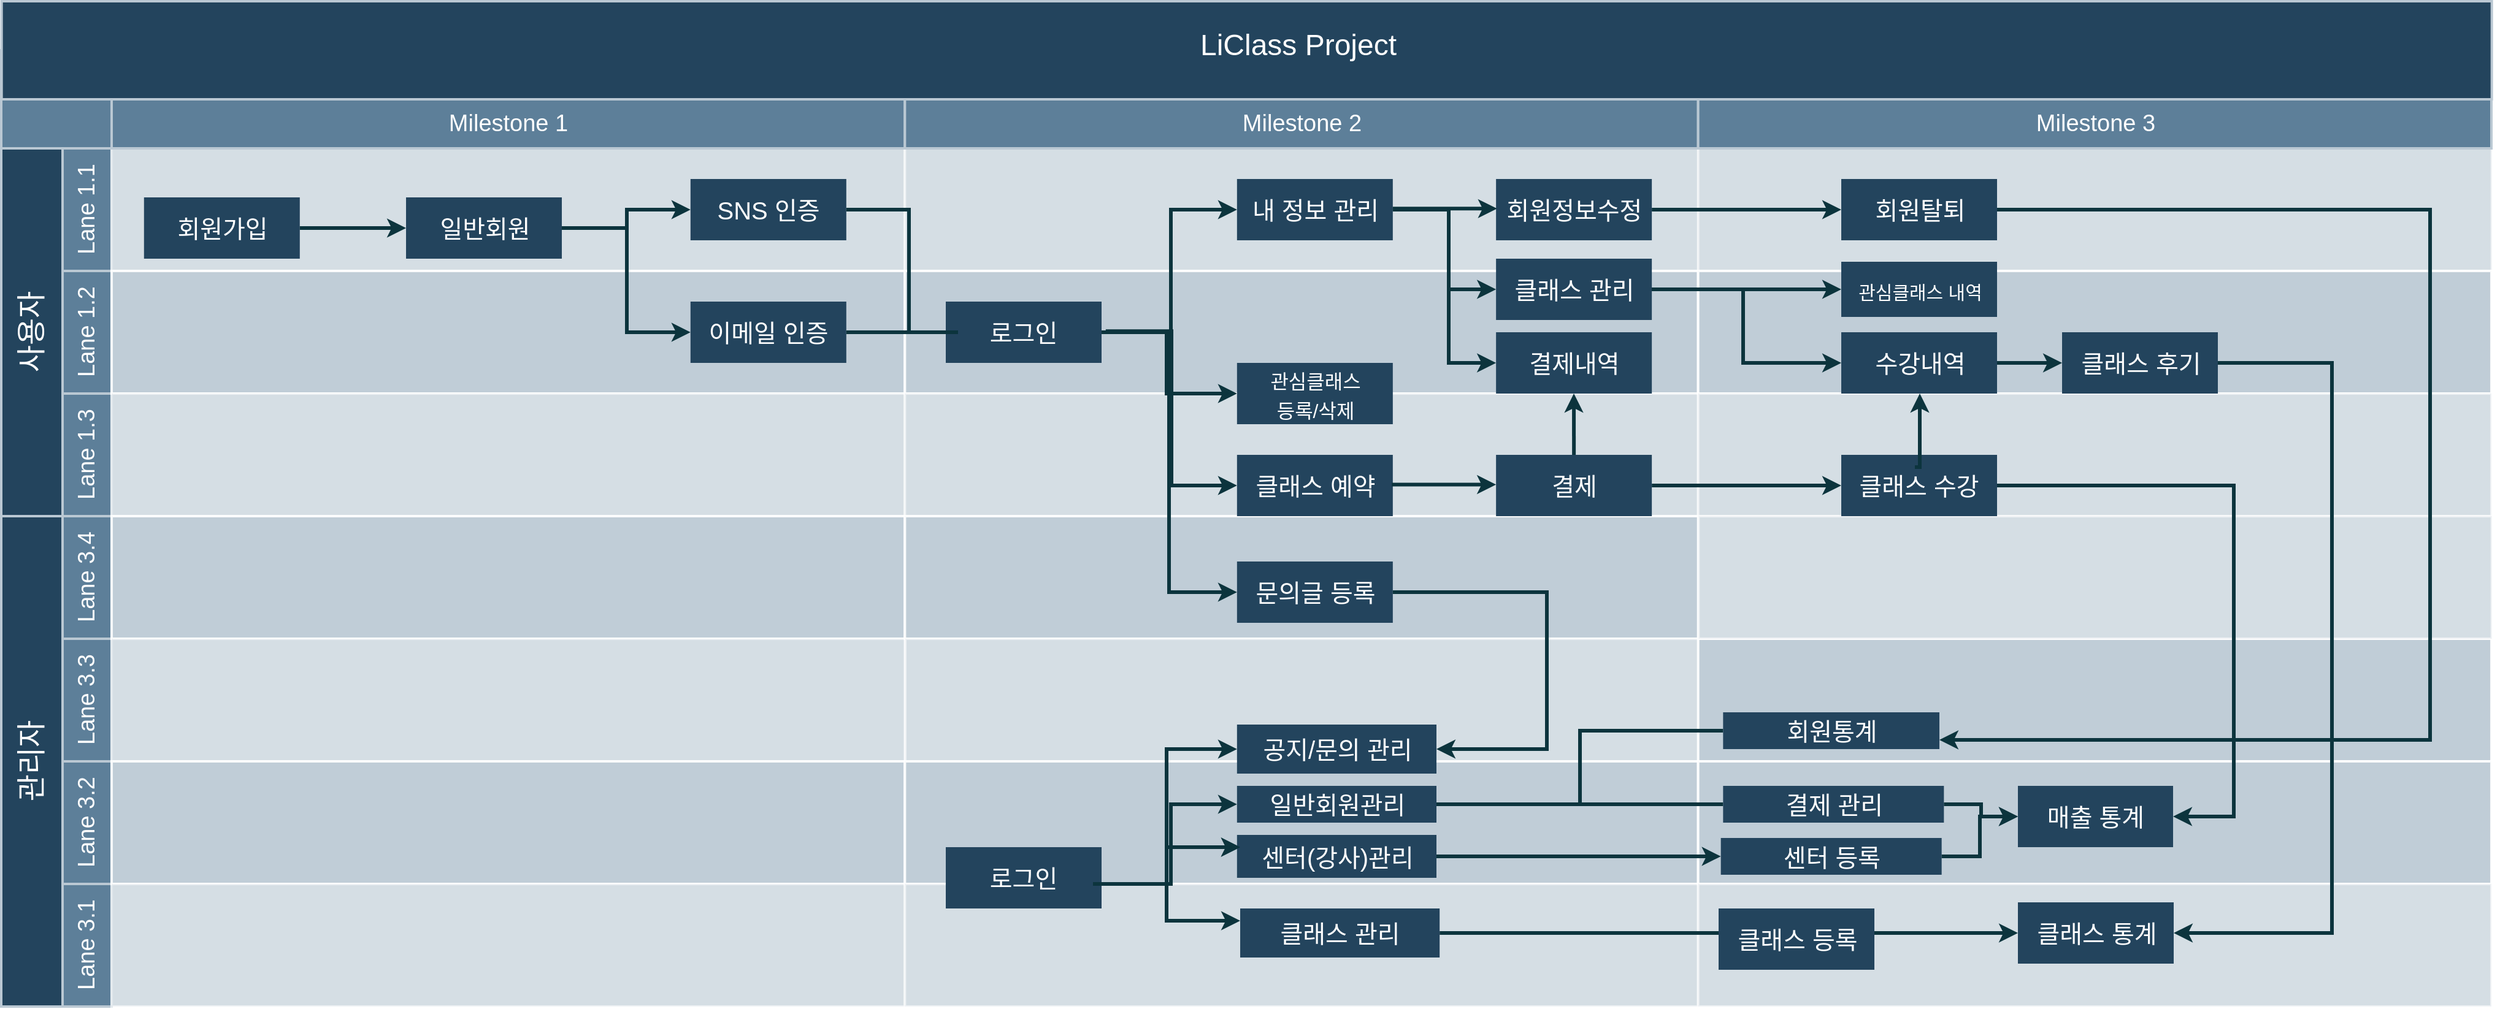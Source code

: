 <mxfile version="21.1.4" type="device">
  <diagram id="6a731a19-8d31-9384-78a2-239565b7b9f0" name="Page-1">
    <mxGraphModel dx="1744" dy="1037" grid="1" gridSize="10" guides="1" tooltips="1" connect="1" arrows="1" fold="1" page="1" pageScale="1" pageWidth="1169" pageHeight="827" background="none" math="0" shadow="0">
      <root>
        <mxCell id="0" />
        <mxCell id="1" parent="0" />
        <mxCell id="57" value="사용자" style="strokeColor=#BAC8D3;fillColor=#23445D;fontSize=24;strokeWidth=2;horizontal=0;fontFamily=Helvetica;html=1;fontColor=#FFFFFF;fontStyle=0;rounded=0;" parent="1" vertex="1">
          <mxGeometry x="100" y="440" width="50" height="300" as="geometry" />
        </mxCell>
        <mxCell id="58" value="Lane 1.1" style="strokeColor=#BAC8D3;fillColor=#5d7f99;fontSize=19;strokeWidth=2;horizontal=0;fontFamily=Helvetica;html=1;labelBackgroundColor=none;fontColor=#FFFFFF;rounded=0;" parent="1" vertex="1">
          <mxGeometry x="150" y="440" width="40" height="100" as="geometry" />
        </mxCell>
        <mxCell id="59" value="" style="strokeColor=#BAC8D3;fillColor=#5d7f99;fontSize=19;strokeWidth=2;fontFamily=Helvetica;html=1;labelBackgroundColor=none;fontColor=#FFFFFF;rounded=0;" parent="1" vertex="1">
          <mxGeometry x="100" y="360" width="90" height="80" as="geometry" />
        </mxCell>
        <mxCell id="60" value="Lane 1.2" style="strokeColor=#BAC8D3;fillColor=#5d7f99;fontSize=19;strokeWidth=2;horizontal=0;fontFamily=Helvetica;html=1;labelBackgroundColor=none;fontColor=#FFFFFF;rounded=0;" parent="1" vertex="1">
          <mxGeometry x="150" y="540" width="40" height="100" as="geometry" />
        </mxCell>
        <mxCell id="61" value="Lane 1.3" style="strokeColor=#BAC8D3;fillColor=#5d7f99;fontSize=19;strokeWidth=2;horizontal=0;fontFamily=Helvetica;html=1;labelBackgroundColor=none;fontColor=#FFFFFF;rounded=0;" parent="1" vertex="1">
          <mxGeometry x="150" y="640" width="40" height="100" as="geometry" />
        </mxCell>
        <mxCell id="62" value="Lane 3.3" style="strokeColor=#BAC8D3;fillColor=#5d7f99;fontSize=19;strokeWidth=2;horizontal=0;fontFamily=Helvetica;html=1;labelBackgroundColor=none;fontColor=#FFFFFF;rounded=0;" parent="1" vertex="1">
          <mxGeometry x="150" y="840" width="40" height="100" as="geometry" />
        </mxCell>
        <mxCell id="63" value="Lane 3.4" style="strokeColor=#BAC8D3;fillColor=#5d7f99;fontSize=19;strokeWidth=2;horizontal=0;fontFamily=Helvetica;html=1;labelBackgroundColor=none;fontColor=#FFFFFF;rounded=0;" parent="1" vertex="1">
          <mxGeometry x="150" y="740" width="40" height="100" as="geometry" />
        </mxCell>
        <mxCell id="65" value="Lane 3.1" style="strokeColor=#BAC8D3;fillColor=#5d7f99;fontSize=19;strokeWidth=2;horizontal=0;fontFamily=Helvetica;html=1;labelBackgroundColor=none;fontColor=#FFFFFF;rounded=0;" parent="1" vertex="1">
          <mxGeometry x="150" y="1040" width="40" height="100" as="geometry" />
        </mxCell>
        <mxCell id="66" value="Lane 3.2" style="strokeColor=#BAC8D3;fillColor=#5d7f99;fontSize=19;strokeWidth=2;horizontal=0;fontFamily=Helvetica;html=1;labelBackgroundColor=none;fontColor=#FFFFFF;rounded=0;" parent="1" vertex="1">
          <mxGeometry x="150" y="940" width="40" height="100" as="geometry" />
        </mxCell>
        <mxCell id="67" value="관리자" style="strokeColor=#BAC8D3;fillColor=#23445D;fontSize=24;strokeWidth=2;horizontal=0;fontFamily=Helvetica;html=1;fontColor=#FFFFFF;fontStyle=0;rounded=0;" parent="1" vertex="1">
          <mxGeometry x="100" y="740" width="50" height="400" as="geometry" />
        </mxCell>
        <mxCell id="68" value="" style="strokeColor=#FFFFFF;fillColor=#BAC8D3;fontSize=18;strokeWidth=2;fontFamily=Helvetica;html=1;opacity=60;rounded=0;" parent="1" vertex="1">
          <mxGeometry x="190" y="440" width="646.667" height="100" as="geometry" />
        </mxCell>
        <mxCell id="69" value="" style="strokeColor=#FFFFFF;fillColor=#BAC8D3;fontSize=18;strokeWidth=2;fontFamily=Helvetica;html=1;opacity=90;rounded=0;" parent="1" vertex="1">
          <mxGeometry x="190" y="540" width="646.667" height="100" as="geometry" />
        </mxCell>
        <mxCell id="70" value="" style="strokeColor=#FFFFFF;fillColor=#BAC8D3;fontSize=18;strokeWidth=2;fontFamily=Helvetica;html=1;opacity=60;rounded=0;" parent="1" vertex="1">
          <mxGeometry x="190" y="640" width="646.667" height="100" as="geometry" />
        </mxCell>
        <mxCell id="71" value="" style="strokeColor=#FFFFFF;fillColor=#BAC8D3;fontSize=18;strokeWidth=2;fontFamily=Helvetica;html=1;opacity=90;rounded=0;" parent="1" vertex="1">
          <mxGeometry x="190" y="740" width="646.667" height="100" as="geometry" />
        </mxCell>
        <mxCell id="72" value="" style="strokeColor=#FFFFFF;fillColor=#BAC8D3;fontSize=18;strokeWidth=2;fontFamily=Helvetica;html=1;opacity=60;rounded=0;" parent="1" vertex="1">
          <mxGeometry x="190" y="840" width="646.667" height="100" as="geometry" />
        </mxCell>
        <mxCell id="73" value="" style="strokeColor=#FFFFFF;fillColor=#BAC8D3;fontSize=18;strokeWidth=2;fontFamily=Helvetica;html=1;opacity=90;rounded=0;" parent="1" vertex="1">
          <mxGeometry x="190" y="940" width="646.667" height="100" as="geometry" />
        </mxCell>
        <mxCell id="74" value="" style="strokeColor=#FFFFFF;fillColor=#BAC8D3;fontSize=18;strokeWidth=2;fontFamily=Helvetica;html=1;opacity=60;rounded=0;" parent="1" vertex="1">
          <mxGeometry x="190" y="1040" width="646.667" height="100" as="geometry" />
        </mxCell>
        <mxCell id="75" value="" style="strokeColor=#FFFFFF;fillColor=#BAC8D3;fontSize=18;strokeWidth=2;fontFamily=Helvetica;html=1;opacity=60;rounded=0;" parent="1" vertex="1">
          <mxGeometry x="836.667" y="440" width="647" height="100" as="geometry" />
        </mxCell>
        <mxCell id="76" value="" style="strokeColor=#FFFFFF;fillColor=#BAC8D3;fontSize=20;strokeWidth=2;fontFamily=Helvetica;html=1;opacity=90;rounded=0;" parent="1" vertex="1">
          <mxGeometry x="836.667" y="540" width="646.667" height="100" as="geometry" />
        </mxCell>
        <mxCell id="77" value="" style="strokeColor=#FFFFFF;fillColor=#BAC8D3;fontSize=20;strokeWidth=2;fontFamily=Helvetica;html=1;opacity=60;rounded=0;" parent="1" vertex="1">
          <mxGeometry x="836.667" y="640" width="646.667" height="100" as="geometry" />
        </mxCell>
        <mxCell id="78" value="" style="strokeColor=#FFFFFF;fillColor=#BAC8D3;fontSize=20;strokeWidth=2;fontFamily=Helvetica;html=1;opacity=90;rounded=0;" parent="1" vertex="1">
          <mxGeometry x="836.667" y="740" width="646.667" height="100" as="geometry" />
        </mxCell>
        <mxCell id="79" value="" style="strokeColor=#FFFFFF;fillColor=#BAC8D3;fontSize=20;strokeWidth=2;fontFamily=Helvetica;html=1;opacity=60;rounded=0;" parent="1" vertex="1">
          <mxGeometry x="836.997" y="840" width="646.667" height="100" as="geometry" />
        </mxCell>
        <mxCell id="80" value="" style="strokeColor=#FFFFFF;fillColor=#BAC8D3;fontSize=20;strokeWidth=2;fontFamily=Helvetica;html=1;opacity=90;rounded=0;" parent="1" vertex="1">
          <mxGeometry x="836.667" y="940" width="646.667" height="100" as="geometry" />
        </mxCell>
        <mxCell id="81" value="" style="strokeColor=#FFFFFF;fillColor=#BAC8D3;fontSize=20;strokeWidth=2;fontFamily=Helvetica;html=1;opacity=60;fontStyle=4;rounded=0;" parent="1" vertex="1">
          <mxGeometry x="836.667" y="1040" width="646.667" height="100" as="geometry" />
        </mxCell>
        <mxCell id="82" value="" style="strokeColor=#FFFFFF;fillColor=#BAC8D3;fontSize=18;strokeWidth=2;fontFamily=Helvetica;html=1;opacity=60;rounded=0;" parent="1" vertex="1">
          <mxGeometry x="1483.333" y="440" width="647" height="100" as="geometry" />
        </mxCell>
        <mxCell id="83" value="" style="strokeColor=#FFFFFF;fillColor=#BAC8D3;fontSize=18;strokeWidth=2;fontFamily=Helvetica;html=1;opacity=90;rounded=0;" parent="1" vertex="1">
          <mxGeometry x="1483.333" y="540" width="646.667" height="100" as="geometry" />
        </mxCell>
        <mxCell id="84" value="" style="strokeColor=#FFFFFF;fillColor=#BAC8D3;fontSize=18;strokeWidth=2;fontFamily=Helvetica;html=1;opacity=60;rounded=0;" parent="1" vertex="1">
          <mxGeometry x="1483.333" y="640" width="646.667" height="100" as="geometry" />
        </mxCell>
        <mxCell id="85" value="" style="strokeColor=#FFFFFF;fillColor=#BAC8D3;fontSize=18;strokeWidth=2;fontFamily=Helvetica;html=1;opacity=90;rounded=0;" parent="1" vertex="1">
          <mxGeometry x="1483.333" y="840" width="646.667" height="100" as="geometry" />
        </mxCell>
        <mxCell id="86" value="" style="strokeColor=#FFFFFF;fillColor=#BAC8D3;fontSize=18;strokeWidth=2;fontFamily=Helvetica;html=1;opacity=60;rounded=0;" parent="1" vertex="1">
          <mxGeometry x="1483.663" y="740" width="646.667" height="100" as="geometry" />
        </mxCell>
        <mxCell id="87" value="" style="strokeColor=#FFFFFF;fillColor=#BAC8D3;fontSize=18;strokeWidth=2;fontFamily=Helvetica;html=1;opacity=90;rounded=0;" parent="1" vertex="1">
          <mxGeometry x="1483.333" y="940" width="646.667" height="100" as="geometry" />
        </mxCell>
        <mxCell id="88" value="" style="strokeColor=#FFFFFF;fillColor=#BAC8D3;fontSize=18;strokeWidth=2;fontFamily=Helvetica;html=1;opacity=60;fontStyle=4;rounded=0;" parent="1" vertex="1">
          <mxGeometry x="1483.333" y="1040" width="646.667" height="100" as="geometry" />
        </mxCell>
        <mxCell id="97" value="&lt;font color=&quot;#ffffff&quot;&gt;클래스 예약&lt;/font&gt;" style="rounded=0;fillColor=#23445D;strokeColor=none;strokeWidth=2;fontFamily=Helvetica;html=1;gradientColor=none;fontSize=20;" parent="1" vertex="1">
          <mxGeometry x="1107.415" y="690" width="127" height="50" as="geometry" />
        </mxCell>
        <mxCell id="98" value="회원정보수정" style="rounded=0;fillColor=#23445D;strokeColor=none;strokeWidth=2;fontFamily=Helvetica;html=1;gradientColor=none;fontSize=20;fontColor=#FFFFFF;" parent="1" vertex="1">
          <mxGeometry x="1318.571" y="465" width="127" height="50" as="geometry" />
        </mxCell>
        <mxCell id="106" value="센터 등록" style="rounded=0;fillColor=#23445D;strokeColor=none;strokeWidth=2;gradientColor=none;fontFamily=Helvetica;html=1;fontSize=20;fontColor=#FFFFFF;" parent="1" vertex="1">
          <mxGeometry x="1501.83" y="1002.5" width="180" height="30" as="geometry" />
        </mxCell>
        <mxCell id="108" value="&lt;font color=&quot;#ffffff&quot;&gt;클래스 수강&lt;/font&gt;" style="rounded=0;fillColor=#23445D;strokeColor=none;strokeWidth=2;gradientColor=none;fontFamily=Helvetica;html=1;fontSize=20;" parent="1" vertex="1">
          <mxGeometry x="1599.998" y="690" width="127" height="50" as="geometry" />
        </mxCell>
        <mxCell id="110" value="클래스 통계" style="rounded=0;fillColor=#23445D;strokeColor=none;strokeWidth=2;gradientColor=none;fontFamily=Helvetica;html=1;fontColor=#FFFFFF;fontSize=20;" parent="1" vertex="1">
          <mxGeometry x="1744.002" y="1055" width="127" height="50" as="geometry" />
        </mxCell>
        <mxCell id="111" value="&lt;font color=&quot;#ffffff&quot;&gt;회원탈퇴&lt;/font&gt;" style="rounded=0;fillColor=#23445D;strokeColor=none;strokeWidth=2;gradientColor=none;fontFamily=Helvetica;html=1;fontSize=20;" parent="1" vertex="1">
          <mxGeometry x="1600.002" y="465" width="127" height="50" as="geometry" />
        </mxCell>
        <mxCell id="115" value="" style="edgeStyle=elbowEdgeStyle;elbow=horizontal;strokeWidth=3;strokeColor=#0C343D;fontFamily=Helvetica;html=1;rounded=0;fontSize=20;exitX=1;exitY=0.5;exitDx=0;exitDy=0;entryX=0;entryY=0.5;entryDx=0;entryDy=0;" parent="1" source="VHRcU0e1Trz6SRrGmubA-175" target="VHRcU0e1Trz6SRrGmubA-205" edge="1">
          <mxGeometry x="-47.551" y="340" width="131.973" height="100" as="geometry">
            <mxPoint x="551.354" y="690" as="sourcePoint" />
            <mxPoint x="661.905" y="790" as="targetPoint" />
            <Array as="points">
              <mxPoint x="610" y="600" />
              <mxPoint x="580" y="590" />
            </Array>
          </mxGeometry>
        </mxCell>
        <mxCell id="120" value="" style="edgeStyle=elbowEdgeStyle;elbow=horizontal;strokeWidth=3;strokeColor=#0C343D;fontFamily=Helvetica;html=1;rounded=0;fontSize=20;" parent="1" source="71" target="70" edge="1">
          <mxGeometry x="-47.551" y="340" width="131.973" height="100" as="geometry">
            <mxPoint x="788.905" y="790" as="sourcePoint" />
            <mxPoint x="84.422" y="340" as="targetPoint" />
          </mxGeometry>
        </mxCell>
        <mxCell id="124" value="" style="edgeStyle=elbowEdgeStyle;elbow=horizontal;strokeWidth=3;strokeColor=#0C343D;fontFamily=Helvetica;html=1;rounded=0;fontSize=20;entryX=0.016;entryY=0.286;entryDx=0;entryDy=0;entryPerimeter=0;" parent="1" target="VHRcU0e1Trz6SRrGmubA-208" edge="1">
          <mxGeometry x="-47.551" y="340" width="131.973" height="100" as="geometry">
            <mxPoint x="1000" y="1040" as="sourcePoint" />
            <mxPoint x="1100" y="1040" as="targetPoint" />
            <Array as="points">
              <mxPoint x="1050" y="1050" />
            </Array>
          </mxGeometry>
        </mxCell>
        <mxCell id="125" value="" style="edgeStyle=elbowEdgeStyle;elbow=horizontal;strokeWidth=3;strokeColor=#0C343D;fontFamily=Helvetica;html=1;rounded=0;fontSize=20;exitX=0.25;exitY=1;exitDx=0;exitDy=0;entryX=0;entryY=0.25;entryDx=0;entryDy=0;" parent="1" source="80" target="VHRcU0e1Trz6SRrGmubA-186" edge="1">
          <mxGeometry x="-47.551" y="340" width="131.973" height="100" as="geometry">
            <mxPoint x="1013.259" y="990" as="sourcePoint" />
            <mxPoint x="1107.415" y="1090" as="targetPoint" />
            <Array as="points">
              <mxPoint x="1050" y="1070" />
            </Array>
          </mxGeometry>
        </mxCell>
        <mxCell id="126" value="" style="edgeStyle=elbowEdgeStyle;elbow=horizontal;strokeWidth=3;strokeColor=#0C343D;fontFamily=Helvetica;html=1;rounded=0;fontSize=20;exitX=1;exitY=0.5;exitDx=0;exitDy=0;" parent="1" source="VHRcU0e1Trz6SRrGmubA-186" target="110" edge="1">
          <mxGeometry x="-47.551" y="340" width="131.973" height="100" as="geometry">
            <mxPoint x="1234.415" y="1090" as="sourcePoint" />
            <mxPoint x="84.422" y="340" as="targetPoint" />
          </mxGeometry>
        </mxCell>
        <mxCell id="130" value="" style="edgeStyle=elbowEdgeStyle;elbow=horizontal;strokeWidth=3;strokeColor=#0C343D;fontFamily=Helvetica;html=1;rounded=0;fontSize=20;exitX=1;exitY=0.5;exitDx=0;exitDy=0;" parent="1" source="VHRcU0e1Trz6SRrGmubA-208" target="106" edge="1">
          <mxGeometry x="-47.551" y="340" width="131.973" height="100" as="geometry">
            <mxPoint x="1234.415" y="1035" as="sourcePoint" />
            <mxPoint x="84.422" y="340" as="targetPoint" />
            <Array as="points" />
          </mxGeometry>
        </mxCell>
        <mxCell id="135" value="" style="edgeStyle=elbowEdgeStyle;elbow=horizontal;strokeWidth=3;strokeColor=#0C343D;fontFamily=Helvetica;html=1;rounded=0;fontSize=20;" parent="1" source="98" target="111" edge="1">
          <mxGeometry x="-47.551" y="340" width="131.973" height="100" as="geometry">
            <mxPoint x="-47.551" y="440" as="sourcePoint" />
            <mxPoint x="84.422" y="340" as="targetPoint" />
          </mxGeometry>
        </mxCell>
        <mxCell id="136" value="" style="edgeStyle=elbowEdgeStyle;elbow=horizontal;strokeWidth=3;strokeColor=#0C343D;fontFamily=Helvetica;html=1;rounded=0;exitX=1;exitY=0.5;exitDx=0;exitDy=0;entryX=1;entryY=0.5;entryDx=0;entryDy=0;" parent="1" source="VHRcU0e1Trz6SRrGmubA-189" edge="1" target="110">
          <mxGeometry x="-47.551" y="340" width="131.973" height="100" as="geometry">
            <mxPoint x="-47.551" y="440" as="sourcePoint" />
            <mxPoint x="1880" y="1105" as="targetPoint" />
            <Array as="points">
              <mxPoint x="2000" y="850" />
            </Array>
          </mxGeometry>
        </mxCell>
        <mxCell id="138" value="" style="edgeStyle=elbowEdgeStyle;elbow=horizontal;strokeWidth=3;strokeColor=#0C343D;fontFamily=Helvetica;html=1;rounded=0;fontSize=20;entryX=0;entryY=0.5;entryDx=0;entryDy=0;" parent="1" source="106" target="VHRcU0e1Trz6SRrGmubA-238" edge="1">
          <mxGeometry x="-47.551" y="340" width="131.973" height="100" as="geometry">
            <mxPoint x="-47.551" y="440" as="sourcePoint" />
            <mxPoint x="1727.002" y="915" as="targetPoint" />
          </mxGeometry>
        </mxCell>
        <mxCell id="140" value="" style="group;rounded=0;" parent="1" vertex="1" connectable="0">
          <mxGeometry x="190" y="400" width="1946" height="40" as="geometry" />
        </mxCell>
        <mxCell id="141" value="Milestone 1" style="strokeColor=#BAC8D3;fillColor=#5d7f99;fontSize=19;strokeWidth=2;fontFamily=Helvetica;html=1;labelBackgroundColor=none;fontColor=#FFFFFF;rounded=0;" parent="140" vertex="1">
          <mxGeometry width="646.666" height="40" as="geometry" />
        </mxCell>
        <mxCell id="142" value="Milestone 2" style="strokeColor=#BAC8D3;fillColor=#5d7f99;fontSize=19;strokeWidth=2;fontFamily=Helvetica;html=1;labelBackgroundColor=none;fontColor=#FFFFFF;rounded=0;" parent="140" vertex="1">
          <mxGeometry x="646.666" width="646.666" height="40" as="geometry" />
        </mxCell>
        <mxCell id="143" value="Milestone 3" style="strokeColor=#BAC8D3;fillColor=#5d7f99;fontSize=19;strokeWidth=2;fontFamily=Helvetica;html=1;labelBackgroundColor=none;fontColor=#FFFFFF;rounded=0;" parent="140" vertex="1">
          <mxGeometry x="1293.331" width="646.667" height="40" as="geometry" />
        </mxCell>
        <mxCell id="56" value="LiClass Project&lt;br&gt;" style="strokeColor=#BAC8D3;fillColor=#23445D;fontSize=24;strokeWidth=2;fontFamily=Helvetica;html=1;fontColor=#FFFFFF;fontStyle=0;spacingBottom=8;spacingRight=0;spacingLeft=83;rounded=0;" parent="1" vertex="1">
          <mxGeometry x="100.33" y="320" width="2030" height="80" as="geometry" />
        </mxCell>
        <mxCell id="VHRcU0e1Trz6SRrGmubA-175" value="일반회원" style="rounded=0;fillColor=#23445D;strokeColor=none;strokeWidth=2;fontFamily=Helvetica;html=1;gradientColor=none;fontColor=#FFFFFF;fontSize=20;" parent="1" vertex="1">
          <mxGeometry x="430.004" y="480" width="127" height="50" as="geometry" />
        </mxCell>
        <mxCell id="VHRcU0e1Trz6SRrGmubA-177" value="SNS 인증" style="rounded=0;fillColor=#23445D;strokeColor=none;strokeWidth=2;fontFamily=Helvetica;html=1;gradientColor=none;fontColor=#FFFFFF;fontSize=20;" parent="1" vertex="1">
          <mxGeometry x="661.905" y="465" width="127" height="50" as="geometry" />
        </mxCell>
        <mxCell id="VHRcU0e1Trz6SRrGmubA-178" value="&lt;font&gt;&lt;span style=&quot;font-size: 20px;&quot;&gt;회원가입&lt;/span&gt;&lt;/font&gt;" style="rounded=0;fillColor=#23445D;strokeColor=none;strokeWidth=2;fontFamily=Helvetica;html=1;gradientColor=none;fontColor=#FFFFFF;" parent="1" vertex="1">
          <mxGeometry x="216.395" y="480" width="127" height="50" as="geometry" />
        </mxCell>
        <mxCell id="VHRcU0e1Trz6SRrGmubA-182" value="로그인" style="rounded=0;fillColor=#23445D;strokeColor=none;strokeWidth=2;fontFamily=Helvetica;html=1;gradientColor=none;fontColor=#FFFFFF;fontSize=20;" parent="1" vertex="1">
          <mxGeometry x="869.999" y="1010" width="127" height="50" as="geometry" />
        </mxCell>
        <mxCell id="VHRcU0e1Trz6SRrGmubA-183" value="일반회원관리" style="rounded=0;fillColor=#23445D;strokeColor=none;strokeWidth=2;fontFamily=Helvetica;html=1;gradientColor=none;fontColor=#FFFFFF;fontSize=20;" parent="1" vertex="1">
          <mxGeometry x="1107.41" y="960" width="162.59" height="30" as="geometry" />
        </mxCell>
        <mxCell id="VHRcU0e1Trz6SRrGmubA-185" value="내 정보 관리" style="rounded=0;fillColor=#23445D;strokeColor=none;strokeWidth=2;fontFamily=Helvetica;html=1;gradientColor=none;fontColor=#FFFFFF;fontSize=20;" parent="1" vertex="1">
          <mxGeometry x="1107.411" y="465" width="127" height="50" as="geometry" />
        </mxCell>
        <mxCell id="VHRcU0e1Trz6SRrGmubA-186" value="클래스 관리" style="rounded=0;fillColor=#23445D;strokeColor=none;strokeWidth=2;fontFamily=Helvetica;html=1;gradientColor=none;fontColor=#FFFFFF;fontSize=20;" parent="1" vertex="1">
          <mxGeometry x="1110" y="1060" width="162.59" height="40" as="geometry" />
        </mxCell>
        <mxCell id="VHRcU0e1Trz6SRrGmubA-189" value="클래스 후기" style="rounded=0;fillColor=#23445D;strokeColor=none;strokeWidth=2;gradientColor=none;fontFamily=Helvetica;html=1;fontColor=#FFFFFF;fontSize=20;" parent="1" vertex="1">
          <mxGeometry x="1780.002" y="590" width="127" height="50" as="geometry" />
        </mxCell>
        <mxCell id="VHRcU0e1Trz6SRrGmubA-195" value="" style="edgeStyle=elbowEdgeStyle;elbow=horizontal;strokeWidth=3;strokeColor=#0C343D;fontFamily=Helvetica;html=1;rounded=0;fontSize=20;entryX=0;entryY=0.5;entryDx=0;entryDy=0;exitX=1;exitY=0.5;exitDx=0;exitDy=0;" parent="1" source="VHRcU0e1Trz6SRrGmubA-175" target="VHRcU0e1Trz6SRrGmubA-177" edge="1">
          <mxGeometry x="-37.551" y="350" width="131.973" height="100" as="geometry">
            <mxPoint x="550" y="590" as="sourcePoint" />
            <mxPoint x="660" y="590" as="targetPoint" />
            <Array as="points">
              <mxPoint x="610" y="510" />
              <mxPoint x="610" y="540" />
            </Array>
          </mxGeometry>
        </mxCell>
        <mxCell id="VHRcU0e1Trz6SRrGmubA-200" value="" style="edgeStyle=elbowEdgeStyle;elbow=horizontal;strokeWidth=3;strokeColor=#0C343D;fontFamily=Helvetica;html=1;rounded=0;fontSize=20;endArrow=none;" parent="1" target="VHRcU0e1Trz6SRrGmubA-180" edge="1">
          <mxGeometry x="-47.551" y="340" width="131.973" height="100" as="geometry">
            <mxPoint x="788.905" y="490" as="sourcePoint" />
            <mxPoint x="1107" y="590" as="targetPoint" />
            <Array as="points">
              <mxPoint x="840" y="540" />
            </Array>
          </mxGeometry>
        </mxCell>
        <mxCell id="VHRcU0e1Trz6SRrGmubA-180" value="로그인" style="rounded=0;fillColor=#23445D;strokeColor=none;strokeWidth=2;fontFamily=Helvetica;html=1;gradientColor=none;fontColor=#FFFFFF;fontSize=20;" parent="1" vertex="1">
          <mxGeometry x="869.999" y="565" width="127" height="50" as="geometry" />
        </mxCell>
        <mxCell id="VHRcU0e1Trz6SRrGmubA-205" value="이메일 인증" style="rounded=0;fillColor=#23445D;strokeColor=none;strokeWidth=2;fontFamily=Helvetica;html=1;gradientColor=none;fontColor=#FFFFFF;fontSize=20;" parent="1" vertex="1">
          <mxGeometry x="661.905" y="565" width="127" height="50" as="geometry" />
        </mxCell>
        <mxCell id="VHRcU0e1Trz6SRrGmubA-207" value="" style="edgeStyle=elbowEdgeStyle;elbow=horizontal;strokeWidth=3;strokeColor=#0C343D;fontFamily=Helvetica;html=1;rounded=0;fontSize=20;endArrow=none;" parent="1" source="VHRcU0e1Trz6SRrGmubA-205" edge="1">
          <mxGeometry x="-37.551" y="350" width="131.973" height="100" as="geometry">
            <mxPoint x="798.905" y="500" as="sourcePoint" />
            <mxPoint x="880" y="590" as="targetPoint" />
            <Array as="points">
              <mxPoint x="840" y="630" />
            </Array>
          </mxGeometry>
        </mxCell>
        <mxCell id="VHRcU0e1Trz6SRrGmubA-208" value="센터(강사)관리" style="rounded=0;fillColor=#23445D;strokeColor=none;strokeWidth=2;fontFamily=Helvetica;html=1;gradientColor=none;fontColor=#FFFFFF;fontSize=20;" parent="1" vertex="1">
          <mxGeometry x="1107.41" y="1000" width="162.59" height="35" as="geometry" />
        </mxCell>
        <mxCell id="VHRcU0e1Trz6SRrGmubA-210" value="" style="edgeStyle=elbowEdgeStyle;elbow=horizontal;strokeWidth=3;strokeColor=#0C343D;fontFamily=Helvetica;html=1;rounded=0;fontSize=20;" parent="1" edge="1">
          <mxGeometry x="-37.551" y="350" width="131.973" height="100" as="geometry">
            <mxPoint x="990" y="1040" as="sourcePoint" />
            <mxPoint x="1110" y="1010" as="targetPoint" />
            <Array as="points">
              <mxPoint x="1050" y="1030" />
            </Array>
          </mxGeometry>
        </mxCell>
        <mxCell id="VHRcU0e1Trz6SRrGmubA-213" value="" style="edgeStyle=elbowEdgeStyle;elbow=horizontal;strokeWidth=3;strokeColor=#0C343D;fontFamily=Helvetica;html=1;rounded=0;fontSize=20;exitX=1;exitY=0.5;exitDx=0;exitDy=0;entryX=0;entryY=0.5;entryDx=0;entryDy=0;" parent="1" target="97" edge="1">
          <mxGeometry x="-47.141" y="144.17" width="131.973" height="100" as="geometry">
            <mxPoint x="1000.41" y="589.17" as="sourcePoint" />
            <mxPoint x="1107" y="589" as="targetPoint" />
          </mxGeometry>
        </mxCell>
        <mxCell id="VHRcU0e1Trz6SRrGmubA-218" value="" style="edgeStyle=elbowEdgeStyle;elbow=horizontal;strokeWidth=3;strokeColor=#0C343D;fontFamily=Helvetica;html=1;rounded=0;fontSize=20;entryX=0;entryY=0.5;entryDx=0;entryDy=0;" parent="1" target="VHRcU0e1Trz6SRrGmubA-185" edge="1">
          <mxGeometry x="-281.551" y="140" width="131.973" height="100" as="geometry">
            <mxPoint x="1000" y="590" as="sourcePoint" />
            <mxPoint x="1085" y="490" as="targetPoint" />
          </mxGeometry>
        </mxCell>
        <mxCell id="VHRcU0e1Trz6SRrGmubA-222" value="" style="edgeStyle=elbowEdgeStyle;elbow=horizontal;strokeWidth=3;strokeColor=#0C343D;fontFamily=Helvetica;html=1;rounded=0;fontSize=20;" parent="1" edge="1">
          <mxGeometry x="-47.141" y="139.17" width="131.973" height="100" as="geometry">
            <mxPoint x="1234.41" y="489.17" as="sourcePoint" />
            <mxPoint x="1319.41" y="489.17" as="targetPoint" />
          </mxGeometry>
        </mxCell>
        <mxCell id="VHRcU0e1Trz6SRrGmubA-223" value="클래스 관리" style="rounded=0;fillColor=#23445D;strokeColor=none;strokeWidth=2;fontFamily=Helvetica;html=1;gradientColor=none;fontSize=20;fontColor=#FFFFFF;" parent="1" vertex="1">
          <mxGeometry x="1318.571" y="530" width="127" height="50" as="geometry" />
        </mxCell>
        <mxCell id="VHRcU0e1Trz6SRrGmubA-224" value="결제내역" style="rounded=0;fillColor=#23445D;strokeColor=none;strokeWidth=2;fontFamily=Helvetica;html=1;gradientColor=none;fontSize=20;fontColor=#FFFFFF;" parent="1" vertex="1">
          <mxGeometry x="1318.571" y="590" width="127" height="50" as="geometry" />
        </mxCell>
        <mxCell id="VHRcU0e1Trz6SRrGmubA-227" value="" style="edgeStyle=elbowEdgeStyle;elbow=horizontal;strokeWidth=3;strokeColor=#0C343D;fontFamily=Helvetica;html=1;rounded=0;fontSize=20;" parent="1" edge="1">
          <mxGeometry x="-47.981" y="264.29" width="131.973" height="100" as="geometry">
            <mxPoint x="1233.57" y="714.29" as="sourcePoint" />
            <mxPoint x="1318.57" y="714.29" as="targetPoint" />
            <Array as="points">
              <mxPoint x="1276" y="730.12" />
            </Array>
          </mxGeometry>
        </mxCell>
        <mxCell id="VHRcU0e1Trz6SRrGmubA-228" value="" style="edgeStyle=elbowEdgeStyle;elbow=horizontal;strokeWidth=3;strokeColor=#0C343D;fontFamily=Helvetica;html=1;rounded=0;fontSize=20;exitX=0.5;exitY=0;exitDx=0;exitDy=0;" parent="1" source="V3oaTO6m_aJaufnYYa8I-162" target="VHRcU0e1Trz6SRrGmubA-224" edge="1">
          <mxGeometry x="-37.981" y="264.17" width="131.973" height="100" as="geometry">
            <mxPoint x="1220" y="700" as="sourcePoint" />
            <mxPoint x="1328.57" y="714.17" as="targetPoint" />
            <Array as="points">
              <mxPoint x="1382" y="650" />
            </Array>
          </mxGeometry>
        </mxCell>
        <mxCell id="VHRcU0e1Trz6SRrGmubA-229" value="" style="edgeStyle=elbowEdgeStyle;elbow=horizontal;strokeWidth=3;strokeColor=#0C343D;fontFamily=Helvetica;html=1;rounded=0;fontSize=20;entryX=0;entryY=0.5;entryDx=0;entryDy=0;" parent="1" target="VHRcU0e1Trz6SRrGmubA-224" edge="1">
          <mxGeometry x="-27.981" y="274.17" width="131.973" height="100" as="geometry">
            <mxPoint x="1240" y="490" as="sourcePoint" />
            <mxPoint x="1310" y="640" as="targetPoint" />
            <Array as="points">
              <mxPoint x="1280" y="580" />
            </Array>
          </mxGeometry>
        </mxCell>
        <mxCell id="VHRcU0e1Trz6SRrGmubA-230" value="" style="edgeStyle=elbowEdgeStyle;elbow=horizontal;strokeWidth=3;strokeColor=#0C343D;fontFamily=Helvetica;html=1;rounded=0;fontSize=20;entryX=0;entryY=0.5;entryDx=0;entryDy=0;exitX=1;exitY=0.5;exitDx=0;exitDy=0;" parent="1" source="VHRcU0e1Trz6SRrGmubA-185" target="VHRcU0e1Trz6SRrGmubA-223" edge="1">
          <mxGeometry x="-17.981" y="284.17" width="131.973" height="100" as="geometry">
            <mxPoint x="1250" y="500" as="sourcePoint" />
            <mxPoint x="1320" y="650" as="targetPoint" />
            <Array as="points">
              <mxPoint x="1280" y="520" />
            </Array>
          </mxGeometry>
        </mxCell>
        <mxCell id="VHRcU0e1Trz6SRrGmubA-231" value="" style="edgeStyle=elbowEdgeStyle;elbow=horizontal;strokeWidth=3;strokeColor=#0C343D;fontFamily=Helvetica;html=1;rounded=0;fontSize=20;entryX=0;entryY=0.5;entryDx=0;entryDy=0;exitX=1;exitY=0.5;exitDx=0;exitDy=0;" parent="1" target="V3oaTO6m_aJaufnYYa8I-163" edge="1" source="VHRcU0e1Trz6SRrGmubA-223">
          <mxGeometry x="-47.551" y="404.17" width="131.973" height="100" as="geometry">
            <mxPoint x="1446" y="554.17" as="sourcePoint" />
            <mxPoint x="1590" y="570" as="targetPoint" />
            <Array as="points">
              <mxPoint x="1520" y="570" />
            </Array>
          </mxGeometry>
        </mxCell>
        <mxCell id="VHRcU0e1Trz6SRrGmubA-232" value="" style="edgeStyle=elbowEdgeStyle;elbow=horizontal;strokeWidth=3;strokeColor=#0C343D;fontFamily=Helvetica;html=1;rounded=0;fontSize=20;exitX=1;exitY=0.5;exitDx=0;exitDy=0;entryX=0;entryY=0.5;entryDx=0;entryDy=0;" parent="1" source="V3oaTO6m_aJaufnYYa8I-162" target="108" edge="1">
          <mxGeometry x="-37.551" y="414.17" width="131.973" height="100" as="geometry">
            <mxPoint x="1456" y="564.17" as="sourcePoint" />
            <mxPoint x="1610" y="570" as="targetPoint" />
            <Array as="points">
              <mxPoint x="1500" y="700" />
              <mxPoint x="1500" y="570" />
              <mxPoint x="1500" y="560" />
              <mxPoint x="1500" y="560" />
              <mxPoint x="1500" y="630" />
            </Array>
          </mxGeometry>
        </mxCell>
        <mxCell id="VHRcU0e1Trz6SRrGmubA-238" value="매출 통계" style="rounded=0;fillColor=#23445D;strokeColor=none;strokeWidth=2;gradientColor=none;fontFamily=Helvetica;html=1;fontColor=#FFFFFF;fontSize=20;" parent="1" vertex="1">
          <mxGeometry x="1744" y="960" width="126.5" height="50" as="geometry" />
        </mxCell>
        <mxCell id="VHRcU0e1Trz6SRrGmubA-247" value="" style="edgeStyle=elbowEdgeStyle;elbow=horizontal;strokeWidth=3;strokeColor=#0C343D;fontFamily=Helvetica;html=1;rounded=0;fontSize=20;endArrow=none;entryX=0;entryY=0.5;entryDx=0;entryDy=0;exitX=1;exitY=0.5;exitDx=0;exitDy=0;" parent="1" source="VHRcU0e1Trz6SRrGmubA-183" target="VHRcU0e1Trz6SRrGmubA-250" edge="1">
          <mxGeometry x="-11.961" y="279.17" width="131.973" height="100" as="geometry">
            <mxPoint x="1270" y="1010" as="sourcePoint" />
            <mxPoint x="1330" y="950" as="targetPoint" />
            <Array as="points">
              <mxPoint x="1387" y="980" />
            </Array>
          </mxGeometry>
        </mxCell>
        <mxCell id="VHRcU0e1Trz6SRrGmubA-248" value="" style="edgeStyle=elbowEdgeStyle;elbow=horizontal;strokeWidth=3;strokeColor=#0C343D;fontFamily=Helvetica;html=1;rounded=0;fontSize=20;entryX=0;entryY=0.5;entryDx=0;entryDy=0;endArrow=none;exitX=1;exitY=0.5;exitDx=0;exitDy=0;" parent="1" source="VHRcU0e1Trz6SRrGmubA-183" target="VHRcU0e1Trz6SRrGmubA-251" edge="1">
          <mxGeometry x="-1.961" y="289.17" width="131.973" height="100" as="geometry">
            <mxPoint x="1270" y="975" as="sourcePoint" />
            <mxPoint x="1340" y="1005" as="targetPoint" />
            <Array as="points" />
          </mxGeometry>
        </mxCell>
        <mxCell id="VHRcU0e1Trz6SRrGmubA-250" value="회원통계" style="rounded=0;fillColor=#23445D;strokeColor=none;strokeWidth=2;gradientColor=none;fontFamily=Helvetica;html=1;fontSize=20;fontColor=#FFFFFF;" parent="1" vertex="1">
          <mxGeometry x="1503.67" y="900" width="176.33" height="30" as="geometry" />
        </mxCell>
        <mxCell id="VHRcU0e1Trz6SRrGmubA-251" value="결제 관리" style="rounded=0;fillColor=#23445D;strokeColor=none;strokeWidth=2;gradientColor=none;fontFamily=Helvetica;html=1;fontSize=20;fontColor=#FFFFFF;" parent="1" vertex="1">
          <mxGeometry x="1503.67" y="960" width="180" height="30" as="geometry" />
        </mxCell>
        <mxCell id="VHRcU0e1Trz6SRrGmubA-262" value="" style="edgeStyle=elbowEdgeStyle;elbow=horizontal;strokeWidth=3;strokeColor=#0C343D;fontFamily=Helvetica;html=1;rounded=0;fontSize=20;exitX=1;exitY=0.5;exitDx=0;exitDy=0;entryX=0;entryY=0.5;entryDx=0;entryDy=0;" parent="1" source="VHRcU0e1Trz6SRrGmubA-251" target="VHRcU0e1Trz6SRrGmubA-238" edge="1">
          <mxGeometry x="-37.551" y="350" width="131.973" height="100" as="geometry">
            <mxPoint x="1690" y="1095" as="sourcePoint" />
            <mxPoint x="1730" y="1020" as="targetPoint" />
          </mxGeometry>
        </mxCell>
        <mxCell id="VHRcU0e1Trz6SRrGmubA-263" value="" style="edgeStyle=elbowEdgeStyle;elbow=horizontal;strokeWidth=3;strokeColor=#0C343D;fontFamily=Helvetica;html=1;rounded=0;exitX=1;exitY=0.5;exitDx=0;exitDy=0;entryX=1;entryY=0.75;entryDx=0;entryDy=0;" parent="1" source="111" target="VHRcU0e1Trz6SRrGmubA-250" edge="1">
          <mxGeometry x="-37.551" y="350" width="131.973" height="100" as="geometry">
            <mxPoint x="1737" y="600" as="sourcePoint" />
            <mxPoint x="1890" y="1115" as="targetPoint" />
            <Array as="points">
              <mxPoint x="2080" y="740" />
              <mxPoint x="2090" y="850" />
            </Array>
          </mxGeometry>
        </mxCell>
        <mxCell id="VHRcU0e1Trz6SRrGmubA-264" value="" style="edgeStyle=elbowEdgeStyle;elbow=horizontal;strokeWidth=3;strokeColor=#0C343D;fontFamily=Helvetica;html=1;rounded=0;exitX=1;exitY=0.5;exitDx=0;exitDy=0;entryX=1;entryY=0.5;entryDx=0;entryDy=0;" parent="1" source="108" target="VHRcU0e1Trz6SRrGmubA-238" edge="1">
          <mxGeometry x="-37.551" y="350" width="131.973" height="100" as="geometry">
            <mxPoint x="1737" y="600" as="sourcePoint" />
            <mxPoint x="1890" y="1115" as="targetPoint" />
            <Array as="points">
              <mxPoint x="1920" y="870" />
            </Array>
          </mxGeometry>
        </mxCell>
        <mxCell id="VHRcU0e1Trz6SRrGmubA-265" value="공지/문의 관리" style="rounded=0;fillColor=#23445D;strokeColor=none;strokeWidth=2;fontFamily=Helvetica;html=1;gradientColor=none;fontColor=#FFFFFF;fontSize=20;" parent="1" vertex="1">
          <mxGeometry x="1107.41" y="910" width="162.59" height="40" as="geometry" />
        </mxCell>
        <mxCell id="VHRcU0e1Trz6SRrGmubA-267" value="" style="edgeStyle=elbowEdgeStyle;elbow=horizontal;strokeWidth=3;strokeColor=#0C343D;fontFamily=Helvetica;html=1;rounded=0;fontSize=20;entryX=0;entryY=0.5;entryDx=0;entryDy=0;" parent="1" target="VHRcU0e1Trz6SRrGmubA-265" edge="1">
          <mxGeometry x="-27.551" y="360" width="131.973" height="100" as="geometry">
            <mxPoint x="1000" y="1040" as="sourcePoint" />
            <mxPoint x="1117" y="1033" as="targetPoint" />
            <Array as="points">
              <mxPoint x="1050" y="1000" />
            </Array>
          </mxGeometry>
        </mxCell>
        <mxCell id="W7pW2lTiijL77TdgSGx0-147" value="" style="edgeStyle=elbowEdgeStyle;elbow=horizontal;strokeWidth=3;strokeColor=#0C343D;fontFamily=Helvetica;html=1;rounded=0;fontSize=20;entryX=0;entryY=0.5;entryDx=0;entryDy=0;exitX=1;exitY=0.5;exitDx=0;exitDy=0;" parent="1" source="VHRcU0e1Trz6SRrGmubA-178" target="VHRcU0e1Trz6SRrGmubA-175" edge="1">
          <mxGeometry x="-37.551" y="350" width="131.973" height="100" as="geometry">
            <mxPoint x="353" y="500" as="sourcePoint" />
            <mxPoint x="434" y="812" as="targetPoint" />
            <Array as="points">
              <mxPoint x="370" y="505" />
            </Array>
          </mxGeometry>
        </mxCell>
        <mxCell id="V3oaTO6m_aJaufnYYa8I-154" value="" style="edgeStyle=elbowEdgeStyle;elbow=horizontal;strokeWidth=3;strokeColor=#0C343D;fontFamily=Helvetica;html=1;rounded=0;fontSize=20;entryX=0;entryY=0.5;entryDx=0;entryDy=0;" edge="1" parent="1" target="VHRcU0e1Trz6SRrGmubA-183">
          <mxGeometry x="-17.551" y="370" width="131.973" height="100" as="geometry">
            <mxPoint x="1000" y="1040" as="sourcePoint" />
            <mxPoint x="1117" y="940" as="targetPoint" />
            <Array as="points" />
          </mxGeometry>
        </mxCell>
        <mxCell id="V3oaTO6m_aJaufnYYa8I-156" value="클래스 등록" style="rounded=0;fillColor=#23445D;strokeColor=none;strokeWidth=2;gradientColor=none;fontFamily=Helvetica;html=1;fontColor=#FFFFFF;fontSize=20;" vertex="1" parent="1">
          <mxGeometry x="1500.002" y="1060" width="127" height="50" as="geometry" />
        </mxCell>
        <mxCell id="V3oaTO6m_aJaufnYYa8I-158" value="&lt;font color=&quot;#ffffff&quot;&gt;문의글 등록&lt;/font&gt;" style="rounded=0;fillColor=#23445D;strokeColor=none;strokeWidth=2;fontFamily=Helvetica;html=1;gradientColor=none;fontSize=20;" vertex="1" parent="1">
          <mxGeometry x="1107.415" y="777" width="127" height="50" as="geometry" />
        </mxCell>
        <mxCell id="V3oaTO6m_aJaufnYYa8I-159" value="" style="edgeStyle=elbowEdgeStyle;elbow=horizontal;strokeWidth=3;strokeColor=#0C343D;fontFamily=Helvetica;html=1;rounded=0;fontSize=20;exitX=1;exitY=0.5;exitDx=0;exitDy=0;entryX=0;entryY=0.5;entryDx=0;entryDy=0;" edge="1" parent="1" source="VHRcU0e1Trz6SRrGmubA-180" target="V3oaTO6m_aJaufnYYa8I-158">
          <mxGeometry x="-37.141" y="154.17" width="131.973" height="100" as="geometry">
            <mxPoint x="1010.41" y="599.17" as="sourcePoint" />
            <mxPoint x="1117" y="715" as="targetPoint" />
          </mxGeometry>
        </mxCell>
        <mxCell id="V3oaTO6m_aJaufnYYa8I-160" value="" style="edgeStyle=elbowEdgeStyle;elbow=horizontal;strokeWidth=3;strokeColor=#0C343D;fontFamily=Helvetica;html=1;rounded=0;exitX=1;exitY=0.5;exitDx=0;exitDy=0;" edge="1" parent="1" source="V3oaTO6m_aJaufnYYa8I-158" target="VHRcU0e1Trz6SRrGmubA-265">
          <mxGeometry x="-27.551" y="360" width="131.973" height="100" as="geometry">
            <mxPoint x="1456" y="715" as="sourcePoint" />
            <mxPoint x="1881" y="995" as="targetPoint" />
            <Array as="points">
              <mxPoint x="1360" y="860" />
            </Array>
          </mxGeometry>
        </mxCell>
        <mxCell id="V3oaTO6m_aJaufnYYa8I-162" value="&lt;font color=&quot;#ffffff&quot;&gt;결제&lt;/font&gt;" style="rounded=0;fillColor=#23445D;strokeColor=none;strokeWidth=2;gradientColor=none;fontFamily=Helvetica;html=1;fontSize=20;" vertex="1" parent="1">
          <mxGeometry x="1318.568" y="690" width="127" height="50" as="geometry" />
        </mxCell>
        <mxCell id="V3oaTO6m_aJaufnYYa8I-163" value="수강내역" style="rounded=0;fillColor=#23445D;strokeColor=none;strokeWidth=2;gradientColor=none;fontFamily=Helvetica;html=1;fontColor=#FFFFFF;fontSize=20;" vertex="1" parent="1">
          <mxGeometry x="1600.002" y="590" width="127" height="50" as="geometry" />
        </mxCell>
        <mxCell id="V3oaTO6m_aJaufnYYa8I-165" value="" style="edgeStyle=elbowEdgeStyle;elbow=horizontal;strokeWidth=3;strokeColor=#0C343D;fontFamily=Helvetica;html=1;rounded=0;fontSize=20;entryX=0;entryY=0.5;entryDx=0;entryDy=0;exitX=1;exitY=0.5;exitDx=0;exitDy=0;" edge="1" parent="1" source="V3oaTO6m_aJaufnYYa8I-163" target="VHRcU0e1Trz6SRrGmubA-189">
          <mxGeometry x="-37.551" y="414.17" width="131.973" height="100" as="geometry">
            <mxPoint x="1456" y="565" as="sourcePoint" />
            <mxPoint x="1610" y="565" as="targetPoint" />
            <Array as="points" />
          </mxGeometry>
        </mxCell>
        <mxCell id="V3oaTO6m_aJaufnYYa8I-166" value="&lt;font style=&quot;font-size: 16px;&quot; color=&quot;#ffffff&quot;&gt;관심클래스 &lt;br&gt;등록/삭제&lt;/font&gt;" style="rounded=0;fillColor=#23445D;strokeColor=none;strokeWidth=2;fontFamily=Helvetica;html=1;gradientColor=none;fontSize=20;" vertex="1" parent="1">
          <mxGeometry x="1107.415" y="615" width="127" height="50" as="geometry" />
        </mxCell>
        <mxCell id="V3oaTO6m_aJaufnYYa8I-167" value="" style="edgeStyle=elbowEdgeStyle;elbow=horizontal;strokeWidth=3;strokeColor=#0C343D;fontFamily=Helvetica;html=1;rounded=0;fontSize=20;entryX=0.5;entryY=1;entryDx=0;entryDy=0;" edge="1" parent="1" target="V3oaTO6m_aJaufnYYa8I-163">
          <mxGeometry x="252.799" y="264.17" width="131.973" height="100" as="geometry">
            <mxPoint x="1660" y="700" as="sourcePoint" />
            <mxPoint x="1673" y="600" as="targetPoint" />
            <Array as="points">
              <mxPoint x="1664" y="640" />
            </Array>
          </mxGeometry>
        </mxCell>
        <mxCell id="V3oaTO6m_aJaufnYYa8I-171" value="" style="edgeStyle=elbowEdgeStyle;elbow=horizontal;strokeWidth=3;strokeColor=#0C343D;fontFamily=Helvetica;html=1;rounded=0;fontSize=20;entryX=0;entryY=0.5;entryDx=0;entryDy=0;" edge="1" parent="1" target="V3oaTO6m_aJaufnYYa8I-166">
          <mxGeometry x="-37.981" y="274.29" width="131.973" height="100" as="geometry">
            <mxPoint x="1000" y="590" as="sourcePoint" />
            <mxPoint x="1328.57" y="724.29" as="targetPoint" />
            <Array as="points">
              <mxPoint x="1050" y="620" />
            </Array>
          </mxGeometry>
        </mxCell>
        <mxCell id="V3oaTO6m_aJaufnYYa8I-172" value="&lt;font style=&quot;font-size: 15px;&quot;&gt;관심클래스 내역&lt;/font&gt;" style="rounded=0;fillColor=#23445D;strokeColor=none;strokeWidth=2;gradientColor=none;fontFamily=Helvetica;html=1;fontColor=#FFFFFF;fontSize=20;" vertex="1" parent="1">
          <mxGeometry x="1600" y="532.5" width="127" height="45" as="geometry" />
        </mxCell>
        <mxCell id="V3oaTO6m_aJaufnYYa8I-174" value="" style="edgeStyle=elbowEdgeStyle;elbow=horizontal;strokeWidth=3;strokeColor=#0C343D;fontFamily=Helvetica;html=1;rounded=0;fontSize=20;entryX=0;entryY=0.5;entryDx=0;entryDy=0;exitX=1;exitY=0.5;exitDx=0;exitDy=0;" edge="1" parent="1" source="VHRcU0e1Trz6SRrGmubA-223" target="V3oaTO6m_aJaufnYYa8I-172">
          <mxGeometry x="-37.551" y="414.17" width="131.973" height="100" as="geometry">
            <mxPoint x="1456" y="565" as="sourcePoint" />
            <mxPoint x="1610" y="615" as="targetPoint" />
            <Array as="points">
              <mxPoint x="1530" y="580" />
            </Array>
          </mxGeometry>
        </mxCell>
      </root>
    </mxGraphModel>
  </diagram>
</mxfile>
